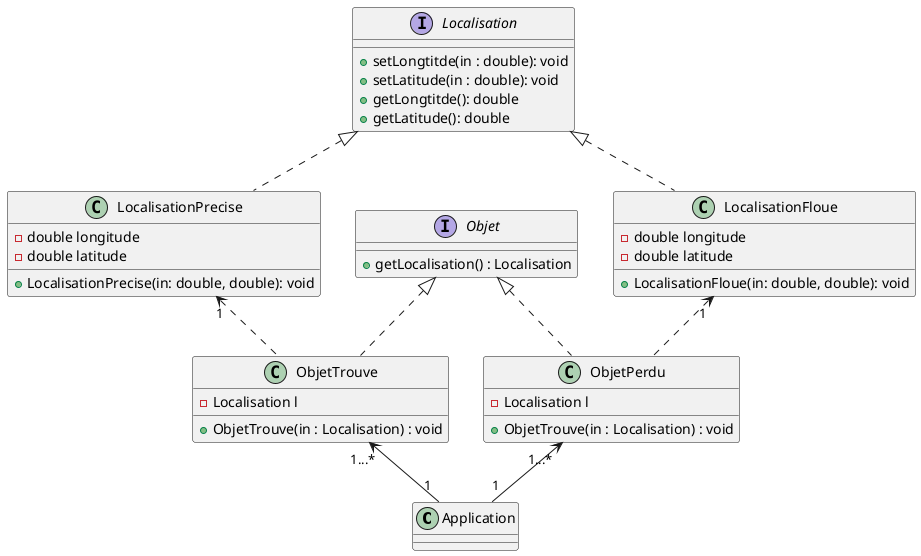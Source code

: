 @startuml
'https://plantuml.com/class-diagram

class Application
interface Objet
{
    +getLocalisation() : Localisation
}
class ObjetTrouve
{
    -Localisation l
    +ObjetTrouve(in : Localisation) : void
}
class ObjetPerdu
{
    -Localisation l
    +ObjetTrouve(in : Localisation) : void
}
interface Localisation
{
    +setLongtitde(in : double): void
    +setLatitude(in : double): void
    +getLongtitde(): double
    +getLatitude(): double
}
class LocalisationPrecise
{
    -double longitude
    -double latitude
    +LocalisationPrecise(in: double, double): void
}
class LocalisationFloue
{
    -double longitude
    -double latitude
    +LocalisationFloue(in: double, double): void
}


ObjetTrouve "1...*" <-- "1" Application
ObjetPerdu "1...*" <-- "1" Application
Objet <|.. ObjetPerdu
Objet <|.. ObjetTrouve
Localisation <|.. LocalisationPrecise
Localisation <|.. LocalisationFloue
LocalisationPrecise "1" <.. ObjetTrouve
LocalisationFloue "1" <.. ObjetPerdu



@enduml
